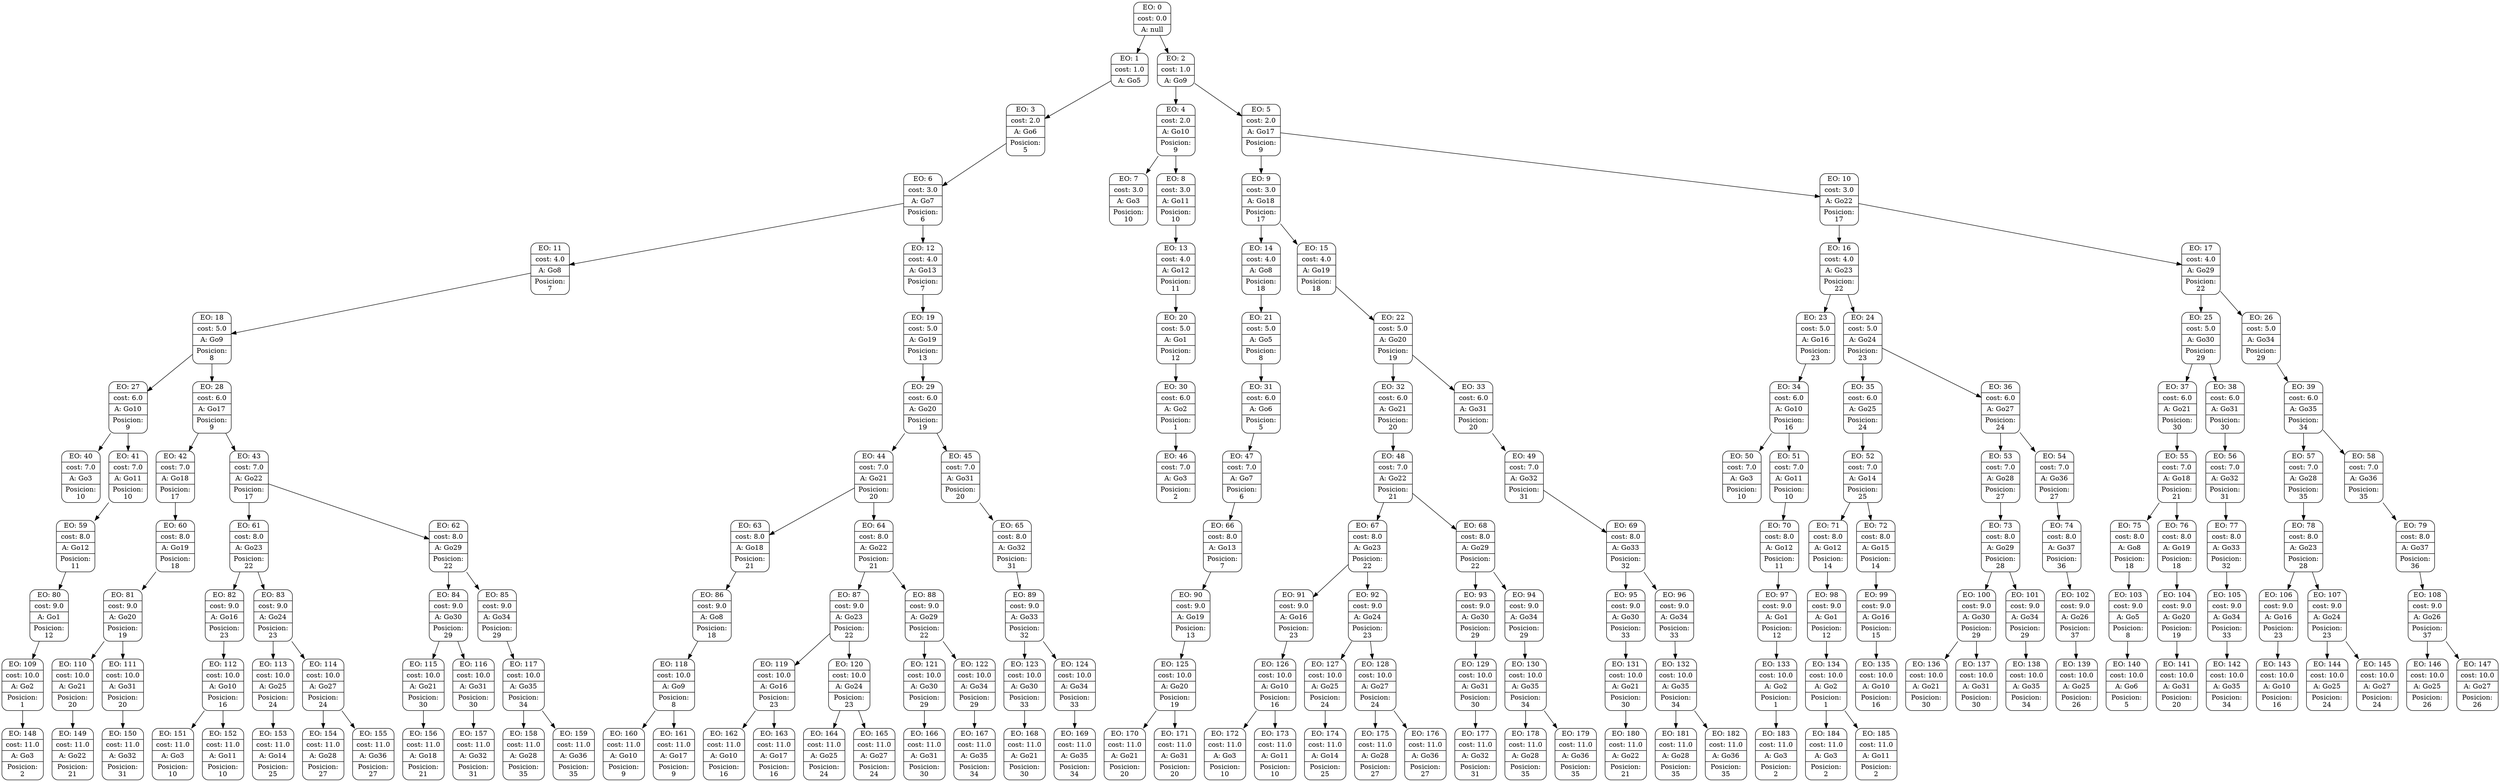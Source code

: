 digraph g {
node [shape = Mrecord];
nodo0[label="{EO: 0|cost: 0.0|A: null}"]
nodo1[label="{EO: 1|cost: 1.0|A: Go5}"]
nodo3[label="{EO: 3|cost: 2.0|A: Go6|Posicion:\n5}"]
nodo6[label="{EO: 6|cost: 3.0|A: Go7|Posicion:\n6}"]
nodo11[label="{EO: 11|cost: 4.0|A: Go8|Posicion:\n7}"]
nodo18[label="{EO: 18|cost: 5.0|A: Go9|Posicion:\n8}"]
nodo27[label="{EO: 27|cost: 6.0|A: Go10|Posicion:\n9}"]
nodo40[label="{EO: 40|cost: 7.0|A: Go3|Posicion:\n10}"]

nodo27 -> nodo40;
nodo41[label="{EO: 41|cost: 7.0|A: Go11|Posicion:\n10}"]
nodo59[label="{EO: 59|cost: 8.0|A: Go12|Posicion:\n11}"]
nodo80[label="{EO: 80|cost: 9.0|A: Go1|Posicion:\n12}"]
nodo109[label="{EO: 109|cost: 10.0|A: Go2|Posicion:\n1}"]
nodo148[label="{EO: 148|cost: 11.0|A: Go3|Posicion:\n2}"]

nodo109 -> nodo148;

nodo80 -> nodo109;

nodo59 -> nodo80;

nodo41 -> nodo59;

nodo27 -> nodo41;

nodo18 -> nodo27;
nodo28[label="{EO: 28|cost: 6.0|A: Go17|Posicion:\n9}"]
nodo42[label="{EO: 42|cost: 7.0|A: Go18|Posicion:\n17}"]
nodo60[label="{EO: 60|cost: 8.0|A: Go19|Posicion:\n18}"]
nodo81[label="{EO: 81|cost: 9.0|A: Go20|Posicion:\n19}"]
nodo110[label="{EO: 110|cost: 10.0|A: Go21|Posicion:\n20}"]
nodo149[label="{EO: 149|cost: 11.0|A: Go22|Posicion:\n21}"]

nodo110 -> nodo149;

nodo81 -> nodo110;
nodo111[label="{EO: 111|cost: 10.0|A: Go31|Posicion:\n20}"]
nodo150[label="{EO: 150|cost: 11.0|A: Go32|Posicion:\n31}"]

nodo111 -> nodo150;

nodo81 -> nodo111;

nodo60 -> nodo81;

nodo42 -> nodo60;

nodo28 -> nodo42;
nodo43[label="{EO: 43|cost: 7.0|A: Go22|Posicion:\n17}"]
nodo61[label="{EO: 61|cost: 8.0|A: Go23|Posicion:\n22}"]
nodo82[label="{EO: 82|cost: 9.0|A: Go16|Posicion:\n23}"]
nodo112[label="{EO: 112|cost: 10.0|A: Go10|Posicion:\n16}"]
nodo151[label="{EO: 151|cost: 11.0|A: Go3|Posicion:\n10}"]

nodo112 -> nodo151;
nodo152[label="{EO: 152|cost: 11.0|A: Go11|Posicion:\n10}"]

nodo112 -> nodo152;

nodo82 -> nodo112;

nodo61 -> nodo82;
nodo83[label="{EO: 83|cost: 9.0|A: Go24|Posicion:\n23}"]
nodo113[label="{EO: 113|cost: 10.0|A: Go25|Posicion:\n24}"]
nodo153[label="{EO: 153|cost: 11.0|A: Go14|Posicion:\n25}"]

nodo113 -> nodo153;

nodo83 -> nodo113;
nodo114[label="{EO: 114|cost: 10.0|A: Go27|Posicion:\n24}"]
nodo154[label="{EO: 154|cost: 11.0|A: Go28|Posicion:\n27}"]

nodo114 -> nodo154;
nodo155[label="{EO: 155|cost: 11.0|A: Go36|Posicion:\n27}"]

nodo114 -> nodo155;

nodo83 -> nodo114;

nodo61 -> nodo83;

nodo43 -> nodo61;
nodo62[label="{EO: 62|cost: 8.0|A: Go29|Posicion:\n22}"]
nodo84[label="{EO: 84|cost: 9.0|A: Go30|Posicion:\n29}"]
nodo115[label="{EO: 115|cost: 10.0|A: Go21|Posicion:\n30}"]
nodo156[label="{EO: 156|cost: 11.0|A: Go18|Posicion:\n21}"]

nodo115 -> nodo156;

nodo84 -> nodo115;
nodo116[label="{EO: 116|cost: 10.0|A: Go31|Posicion:\n30}"]
nodo157[label="{EO: 157|cost: 11.0|A: Go32|Posicion:\n31}"]

nodo116 -> nodo157;

nodo84 -> nodo116;

nodo62 -> nodo84;
nodo85[label="{EO: 85|cost: 9.0|A: Go34|Posicion:\n29}"]
nodo117[label="{EO: 117|cost: 10.0|A: Go35|Posicion:\n34}"]
nodo158[label="{EO: 158|cost: 11.0|A: Go28|Posicion:\n35}"]

nodo117 -> nodo158;
nodo159[label="{EO: 159|cost: 11.0|A: Go36|Posicion:\n35}"]

nodo117 -> nodo159;

nodo85 -> nodo117;

nodo62 -> nodo85;

nodo43 -> nodo62;

nodo28 -> nodo43;

nodo18 -> nodo28;

nodo11 -> nodo18;

nodo6 -> nodo11;
nodo12[label="{EO: 12|cost: 4.0|A: Go13|Posicion:\n7}"]
nodo19[label="{EO: 19|cost: 5.0|A: Go19|Posicion:\n13}"]
nodo29[label="{EO: 29|cost: 6.0|A: Go20|Posicion:\n19}"]
nodo44[label="{EO: 44|cost: 7.0|A: Go21|Posicion:\n20}"]
nodo63[label="{EO: 63|cost: 8.0|A: Go18|Posicion:\n21}"]
nodo86[label="{EO: 86|cost: 9.0|A: Go8|Posicion:\n18}"]
nodo118[label="{EO: 118|cost: 10.0|A: Go9|Posicion:\n8}"]
nodo160[label="{EO: 160|cost: 11.0|A: Go10|Posicion:\n9}"]

nodo118 -> nodo160;
nodo161[label="{EO: 161|cost: 11.0|A: Go17|Posicion:\n9}"]

nodo118 -> nodo161;

nodo86 -> nodo118;

nodo63 -> nodo86;

nodo44 -> nodo63;
nodo64[label="{EO: 64|cost: 8.0|A: Go22|Posicion:\n21}"]
nodo87[label="{EO: 87|cost: 9.0|A: Go23|Posicion:\n22}"]
nodo119[label="{EO: 119|cost: 10.0|A: Go16|Posicion:\n23}"]
nodo162[label="{EO: 162|cost: 11.0|A: Go10|Posicion:\n16}"]

nodo119 -> nodo162;
nodo163[label="{EO: 163|cost: 11.0|A: Go17|Posicion:\n16}"]

nodo119 -> nodo163;

nodo87 -> nodo119;
nodo120[label="{EO: 120|cost: 10.0|A: Go24|Posicion:\n23}"]
nodo164[label="{EO: 164|cost: 11.0|A: Go25|Posicion:\n24}"]

nodo120 -> nodo164;
nodo165[label="{EO: 165|cost: 11.0|A: Go27|Posicion:\n24}"]

nodo120 -> nodo165;

nodo87 -> nodo120;

nodo64 -> nodo87;
nodo88[label="{EO: 88|cost: 9.0|A: Go29|Posicion:\n22}"]
nodo121[label="{EO: 121|cost: 10.0|A: Go30|Posicion:\n29}"]
nodo166[label="{EO: 166|cost: 11.0|A: Go31|Posicion:\n30}"]

nodo121 -> nodo166;

nodo88 -> nodo121;
nodo122[label="{EO: 122|cost: 10.0|A: Go34|Posicion:\n29}"]
nodo167[label="{EO: 167|cost: 11.0|A: Go35|Posicion:\n34}"]

nodo122 -> nodo167;

nodo88 -> nodo122;

nodo64 -> nodo88;

nodo44 -> nodo64;

nodo29 -> nodo44;
nodo45[label="{EO: 45|cost: 7.0|A: Go31|Posicion:\n20}"]
nodo65[label="{EO: 65|cost: 8.0|A: Go32|Posicion:\n31}"]
nodo89[label="{EO: 89|cost: 9.0|A: Go33|Posicion:\n32}"]
nodo123[label="{EO: 123|cost: 10.0|A: Go30|Posicion:\n33}"]
nodo168[label="{EO: 168|cost: 11.0|A: Go21|Posicion:\n30}"]

nodo123 -> nodo168;

nodo89 -> nodo123;
nodo124[label="{EO: 124|cost: 10.0|A: Go34|Posicion:\n33}"]
nodo169[label="{EO: 169|cost: 11.0|A: Go35|Posicion:\n34}"]

nodo124 -> nodo169;

nodo89 -> nodo124;

nodo65 -> nodo89;

nodo45 -> nodo65;

nodo29 -> nodo45;

nodo19 -> nodo29;

nodo12 -> nodo19;

nodo6 -> nodo12;

nodo3 -> nodo6;

nodo1 -> nodo3;

nodo0 -> nodo1;
nodo2[label="{EO: 2|cost: 1.0|A: Go9}"]
nodo4[label="{EO: 4|cost: 2.0|A: Go10|Posicion:\n9}"]
nodo7[label="{EO: 7|cost: 3.0|A: Go3|Posicion:\n10}"]

nodo4 -> nodo7;
nodo8[label="{EO: 8|cost: 3.0|A: Go11|Posicion:\n10}"]
nodo13[label="{EO: 13|cost: 4.0|A: Go12|Posicion:\n11}"]
nodo20[label="{EO: 20|cost: 5.0|A: Go1|Posicion:\n12}"]
nodo30[label="{EO: 30|cost: 6.0|A: Go2|Posicion:\n1}"]
nodo46[label="{EO: 46|cost: 7.0|A: Go3|Posicion:\n2}"]

nodo30 -> nodo46;

nodo20 -> nodo30;

nodo13 -> nodo20;

nodo8 -> nodo13;

nodo4 -> nodo8;

nodo2 -> nodo4;
nodo5[label="{EO: 5|cost: 2.0|A: Go17|Posicion:\n9}"]
nodo9[label="{EO: 9|cost: 3.0|A: Go18|Posicion:\n17}"]
nodo14[label="{EO: 14|cost: 4.0|A: Go8|Posicion:\n18}"]
nodo21[label="{EO: 21|cost: 5.0|A: Go5|Posicion:\n8}"]
nodo31[label="{EO: 31|cost: 6.0|A: Go6|Posicion:\n5}"]
nodo47[label="{EO: 47|cost: 7.0|A: Go7|Posicion:\n6}"]
nodo66[label="{EO: 66|cost: 8.0|A: Go13|Posicion:\n7}"]
nodo90[label="{EO: 90|cost: 9.0|A: Go19|Posicion:\n13}"]
nodo125[label="{EO: 125|cost: 10.0|A: Go20|Posicion:\n19}"]
nodo170[label="{EO: 170|cost: 11.0|A: Go21|Posicion:\n20}"]

nodo125 -> nodo170;
nodo171[label="{EO: 171|cost: 11.0|A: Go31|Posicion:\n20}"]

nodo125 -> nodo171;

nodo90 -> nodo125;

nodo66 -> nodo90;

nodo47 -> nodo66;

nodo31 -> nodo47;

nodo21 -> nodo31;

nodo14 -> nodo21;

nodo9 -> nodo14;
nodo15[label="{EO: 15|cost: 4.0|A: Go19|Posicion:\n18}"]
nodo22[label="{EO: 22|cost: 5.0|A: Go20|Posicion:\n19}"]
nodo32[label="{EO: 32|cost: 6.0|A: Go21|Posicion:\n20}"]
nodo48[label="{EO: 48|cost: 7.0|A: Go22|Posicion:\n21}"]
nodo67[label="{EO: 67|cost: 8.0|A: Go23|Posicion:\n22}"]
nodo91[label="{EO: 91|cost: 9.0|A: Go16|Posicion:\n23}"]
nodo126[label="{EO: 126|cost: 10.0|A: Go10|Posicion:\n16}"]
nodo172[label="{EO: 172|cost: 11.0|A: Go3|Posicion:\n10}"]

nodo126 -> nodo172;
nodo173[label="{EO: 173|cost: 11.0|A: Go11|Posicion:\n10}"]

nodo126 -> nodo173;

nodo91 -> nodo126;

nodo67 -> nodo91;
nodo92[label="{EO: 92|cost: 9.0|A: Go24|Posicion:\n23}"]
nodo127[label="{EO: 127|cost: 10.0|A: Go25|Posicion:\n24}"]
nodo174[label="{EO: 174|cost: 11.0|A: Go14|Posicion:\n25}"]

nodo127 -> nodo174;

nodo92 -> nodo127;
nodo128[label="{EO: 128|cost: 10.0|A: Go27|Posicion:\n24}"]
nodo175[label="{EO: 175|cost: 11.0|A: Go28|Posicion:\n27}"]

nodo128 -> nodo175;
nodo176[label="{EO: 176|cost: 11.0|A: Go36|Posicion:\n27}"]

nodo128 -> nodo176;

nodo92 -> nodo128;

nodo67 -> nodo92;

nodo48 -> nodo67;
nodo68[label="{EO: 68|cost: 8.0|A: Go29|Posicion:\n22}"]
nodo93[label="{EO: 93|cost: 9.0|A: Go30|Posicion:\n29}"]
nodo129[label="{EO: 129|cost: 10.0|A: Go31|Posicion:\n30}"]
nodo177[label="{EO: 177|cost: 11.0|A: Go32|Posicion:\n31}"]

nodo129 -> nodo177;

nodo93 -> nodo129;

nodo68 -> nodo93;
nodo94[label="{EO: 94|cost: 9.0|A: Go34|Posicion:\n29}"]
nodo130[label="{EO: 130|cost: 10.0|A: Go35|Posicion:\n34}"]
nodo178[label="{EO: 178|cost: 11.0|A: Go28|Posicion:\n35}"]

nodo130 -> nodo178;
nodo179[label="{EO: 179|cost: 11.0|A: Go36|Posicion:\n35}"]

nodo130 -> nodo179;

nodo94 -> nodo130;

nodo68 -> nodo94;

nodo48 -> nodo68;

nodo32 -> nodo48;

nodo22 -> nodo32;
nodo33[label="{EO: 33|cost: 6.0|A: Go31|Posicion:\n20}"]
nodo49[label="{EO: 49|cost: 7.0|A: Go32|Posicion:\n31}"]
nodo69[label="{EO: 69|cost: 8.0|A: Go33|Posicion:\n32}"]
nodo95[label="{EO: 95|cost: 9.0|A: Go30|Posicion:\n33}"]
nodo131[label="{EO: 131|cost: 10.0|A: Go21|Posicion:\n30}"]
nodo180[label="{EO: 180|cost: 11.0|A: Go22|Posicion:\n21}"]

nodo131 -> nodo180;

nodo95 -> nodo131;

nodo69 -> nodo95;
nodo96[label="{EO: 96|cost: 9.0|A: Go34|Posicion:\n33}"]
nodo132[label="{EO: 132|cost: 10.0|A: Go35|Posicion:\n34}"]
nodo181[label="{EO: 181|cost: 11.0|A: Go28|Posicion:\n35}"]

nodo132 -> nodo181;
nodo182[label="{EO: 182|cost: 11.0|A: Go36|Posicion:\n35}"]

nodo132 -> nodo182;

nodo96 -> nodo132;

nodo69 -> nodo96;

nodo49 -> nodo69;

nodo33 -> nodo49;

nodo22 -> nodo33;

nodo15 -> nodo22;

nodo9 -> nodo15;

nodo5 -> nodo9;
nodo10[label="{EO: 10|cost: 3.0|A: Go22|Posicion:\n17}"]
nodo16[label="{EO: 16|cost: 4.0|A: Go23|Posicion:\n22}"]
nodo23[label="{EO: 23|cost: 5.0|A: Go16|Posicion:\n23}"]
nodo34[label="{EO: 34|cost: 6.0|A: Go10|Posicion:\n16}"]
nodo50[label="{EO: 50|cost: 7.0|A: Go3|Posicion:\n10}"]

nodo34 -> nodo50;
nodo51[label="{EO: 51|cost: 7.0|A: Go11|Posicion:\n10}"]
nodo70[label="{EO: 70|cost: 8.0|A: Go12|Posicion:\n11}"]
nodo97[label="{EO: 97|cost: 9.0|A: Go1|Posicion:\n12}"]
nodo133[label="{EO: 133|cost: 10.0|A: Go2|Posicion:\n1}"]
nodo183[label="{EO: 183|cost: 11.0|A: Go3|Posicion:\n2}"]

nodo133 -> nodo183;

nodo97 -> nodo133;

nodo70 -> nodo97;

nodo51 -> nodo70;

nodo34 -> nodo51;

nodo23 -> nodo34;

nodo16 -> nodo23;
nodo24[label="{EO: 24|cost: 5.0|A: Go24|Posicion:\n23}"]
nodo35[label="{EO: 35|cost: 6.0|A: Go25|Posicion:\n24}"]
nodo52[label="{EO: 52|cost: 7.0|A: Go14|Posicion:\n25}"]
nodo71[label="{EO: 71|cost: 8.0|A: Go12|Posicion:\n14}"]
nodo98[label="{EO: 98|cost: 9.0|A: Go1|Posicion:\n12}"]
nodo134[label="{EO: 134|cost: 10.0|A: Go2|Posicion:\n1}"]
nodo184[label="{EO: 184|cost: 11.0|A: Go3|Posicion:\n2}"]

nodo134 -> nodo184;
nodo185[label="{EO: 185|cost: 11.0|A: Go11|Posicion:\n2}"]

nodo134 -> nodo185;

nodo98 -> nodo134;

nodo71 -> nodo98;

nodo52 -> nodo71;
nodo72[label="{EO: 72|cost: 8.0|A: Go15|Posicion:\n14}"]
nodo99[label="{EO: 99|cost: 9.0|A: Go16|Posicion:\n15}"]
nodo135[label="{EO: 135|cost: 10.0|A: Go10|Posicion:\n16}"]

nodo99 -> nodo135;

nodo72 -> nodo99;

nodo52 -> nodo72;

nodo35 -> nodo52;

nodo24 -> nodo35;
nodo36[label="{EO: 36|cost: 6.0|A: Go27|Posicion:\n24}"]
nodo53[label="{EO: 53|cost: 7.0|A: Go28|Posicion:\n27}"]
nodo73[label="{EO: 73|cost: 8.0|A: Go29|Posicion:\n28}"]
nodo100[label="{EO: 100|cost: 9.0|A: Go30|Posicion:\n29}"]
nodo136[label="{EO: 136|cost: 10.0|A: Go21|Posicion:\n30}"]

nodo100 -> nodo136;
nodo137[label="{EO: 137|cost: 10.0|A: Go31|Posicion:\n30}"]

nodo100 -> nodo137;

nodo73 -> nodo100;
nodo101[label="{EO: 101|cost: 9.0|A: Go34|Posicion:\n29}"]
nodo138[label="{EO: 138|cost: 10.0|A: Go35|Posicion:\n34}"]

nodo101 -> nodo138;

nodo73 -> nodo101;

nodo53 -> nodo73;

nodo36 -> nodo53;
nodo54[label="{EO: 54|cost: 7.0|A: Go36|Posicion:\n27}"]
nodo74[label="{EO: 74|cost: 8.0|A: Go37|Posicion:\n36}"]
nodo102[label="{EO: 102|cost: 9.0|A: Go26|Posicion:\n37}"]
nodo139[label="{EO: 139|cost: 10.0|A: Go25|Posicion:\n26}"]

nodo102 -> nodo139;

nodo74 -> nodo102;

nodo54 -> nodo74;

nodo36 -> nodo54;

nodo24 -> nodo36;

nodo16 -> nodo24;

nodo10 -> nodo16;
nodo17[label="{EO: 17|cost: 4.0|A: Go29|Posicion:\n22}"]
nodo25[label="{EO: 25|cost: 5.0|A: Go30|Posicion:\n29}"]
nodo37[label="{EO: 37|cost: 6.0|A: Go21|Posicion:\n30}"]
nodo55[label="{EO: 55|cost: 7.0|A: Go18|Posicion:\n21}"]
nodo75[label="{EO: 75|cost: 8.0|A: Go8|Posicion:\n18}"]
nodo103[label="{EO: 103|cost: 9.0|A: Go5|Posicion:\n8}"]
nodo140[label="{EO: 140|cost: 10.0|A: Go6|Posicion:\n5}"]

nodo103 -> nodo140;

nodo75 -> nodo103;

nodo55 -> nodo75;
nodo76[label="{EO: 76|cost: 8.0|A: Go19|Posicion:\n18}"]
nodo104[label="{EO: 104|cost: 9.0|A: Go20|Posicion:\n19}"]
nodo141[label="{EO: 141|cost: 10.0|A: Go31|Posicion:\n20}"]

nodo104 -> nodo141;

nodo76 -> nodo104;

nodo55 -> nodo76;

nodo37 -> nodo55;

nodo25 -> nodo37;
nodo38[label="{EO: 38|cost: 6.0|A: Go31|Posicion:\n30}"]
nodo56[label="{EO: 56|cost: 7.0|A: Go32|Posicion:\n31}"]
nodo77[label="{EO: 77|cost: 8.0|A: Go33|Posicion:\n32}"]
nodo105[label="{EO: 105|cost: 9.0|A: Go34|Posicion:\n33}"]
nodo142[label="{EO: 142|cost: 10.0|A: Go35|Posicion:\n34}"]

nodo105 -> nodo142;

nodo77 -> nodo105;

nodo56 -> nodo77;

nodo38 -> nodo56;

nodo25 -> nodo38;

nodo17 -> nodo25;
nodo26[label="{EO: 26|cost: 5.0|A: Go34|Posicion:\n29}"]
nodo39[label="{EO: 39|cost: 6.0|A: Go35|Posicion:\n34}"]
nodo57[label="{EO: 57|cost: 7.0|A: Go28|Posicion:\n35}"]
nodo78[label="{EO: 78|cost: 8.0|A: Go23|Posicion:\n28}"]
nodo106[label="{EO: 106|cost: 9.0|A: Go16|Posicion:\n23}"]
nodo143[label="{EO: 143|cost: 10.0|A: Go10|Posicion:\n16}"]

nodo106 -> nodo143;

nodo78 -> nodo106;
nodo107[label="{EO: 107|cost: 9.0|A: Go24|Posicion:\n23}"]
nodo144[label="{EO: 144|cost: 10.0|A: Go25|Posicion:\n24}"]

nodo107 -> nodo144;
nodo145[label="{EO: 145|cost: 10.0|A: Go27|Posicion:\n24}"]

nodo107 -> nodo145;

nodo78 -> nodo107;

nodo57 -> nodo78;

nodo39 -> nodo57;
nodo58[label="{EO: 58|cost: 7.0|A: Go36|Posicion:\n35}"]
nodo79[label="{EO: 79|cost: 8.0|A: Go37|Posicion:\n36}"]
nodo108[label="{EO: 108|cost: 9.0|A: Go26|Posicion:\n37}"]
nodo146[label="{EO: 146|cost: 10.0|A: Go25|Posicion:\n26}"]

nodo108 -> nodo146;
nodo147[label="{EO: 147|cost: 10.0|A: Go27|Posicion:\n26}"]

nodo108 -> nodo147;

nodo79 -> nodo108;

nodo58 -> nodo79;

nodo39 -> nodo58;

nodo26 -> nodo39;

nodo17 -> nodo26;

nodo10 -> nodo17;

nodo5 -> nodo10;

nodo2 -> nodo5;

nodo0 -> nodo2;


}